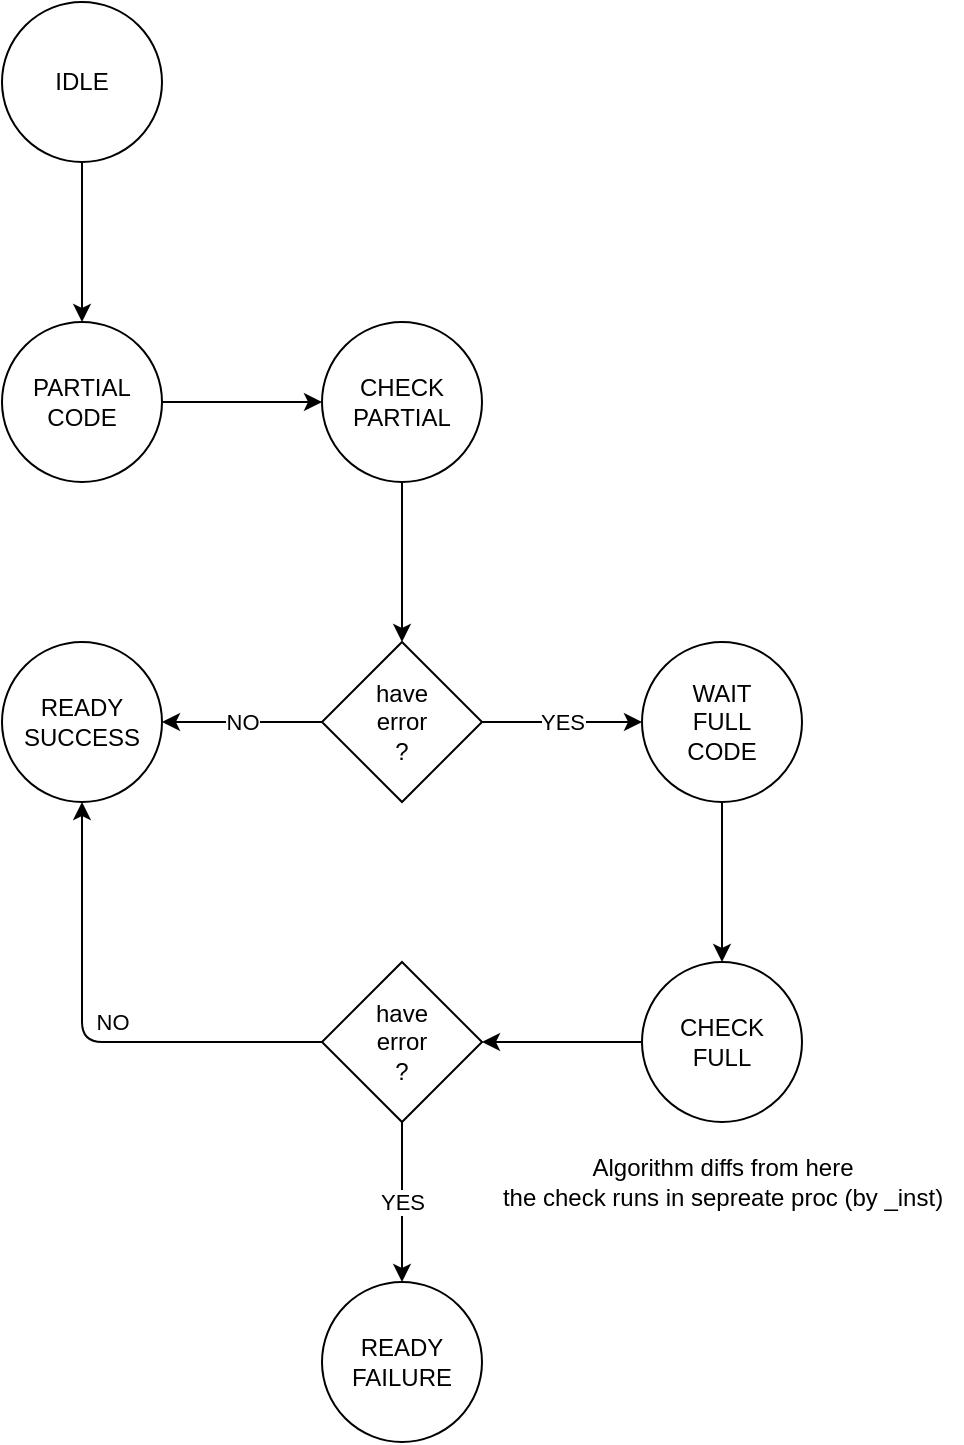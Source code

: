 <mxfile>
    <diagram id="guWvzd5cOYlevnEP717M" name="FSM">
        <mxGraphModel dx="776" dy="274" grid="1" gridSize="10" guides="1" tooltips="1" connect="1" arrows="1" fold="1" page="1" pageScale="1" pageWidth="850" pageHeight="1100" math="0" shadow="0">
            <root>
                <mxCell id="0"/>
                <mxCell id="1" parent="0"/>
                <mxCell id="5" value="" style="edgeStyle=none;html=1;" edge="1" parent="1" source="2" target="4">
                    <mxGeometry relative="1" as="geometry"/>
                </mxCell>
                <mxCell id="2" value="IDLE" style="ellipse;whiteSpace=wrap;html=1;aspect=fixed;" vertex="1" parent="1">
                    <mxGeometry x="225" y="240" width="80" height="80" as="geometry"/>
                </mxCell>
                <mxCell id="9" value="" style="edgeStyle=none;html=1;" edge="1" parent="1" source="4" target="8">
                    <mxGeometry relative="1" as="geometry"/>
                </mxCell>
                <mxCell id="4" value="PARTIAL&lt;br&gt;CODE" style="ellipse;whiteSpace=wrap;html=1;" vertex="1" parent="1">
                    <mxGeometry x="225" y="400" width="80" height="80" as="geometry"/>
                </mxCell>
                <mxCell id="11" value="" style="edgeStyle=none;html=1;" edge="1" parent="1" source="8" target="10">
                    <mxGeometry relative="1" as="geometry"/>
                </mxCell>
                <mxCell id="8" value="CHECK&lt;br&gt;PARTIAL" style="ellipse;whiteSpace=wrap;html=1;" vertex="1" parent="1">
                    <mxGeometry x="385" y="400" width="80" height="80" as="geometry"/>
                </mxCell>
                <mxCell id="14" value="NO" style="edgeStyle=none;html=1;" edge="1" parent="1" source="10" target="13">
                    <mxGeometry relative="1" as="geometry"/>
                </mxCell>
                <mxCell id="16" value="YES" style="edgeStyle=none;html=1;" edge="1" parent="1" source="10" target="15">
                    <mxGeometry relative="1" as="geometry"/>
                </mxCell>
                <mxCell id="10" value="have&lt;br&gt;error&lt;br&gt;?" style="rhombus;whiteSpace=wrap;html=1;" vertex="1" parent="1">
                    <mxGeometry x="385" y="560" width="80" height="80" as="geometry"/>
                </mxCell>
                <mxCell id="13" value="READY&lt;br&gt;SUCCESS" style="ellipse;whiteSpace=wrap;html=1;" vertex="1" parent="1">
                    <mxGeometry x="225" y="560" width="80" height="80" as="geometry"/>
                </mxCell>
                <mxCell id="18" value="" style="edgeStyle=none;html=1;" edge="1" parent="1" source="15" target="17">
                    <mxGeometry relative="1" as="geometry"/>
                </mxCell>
                <mxCell id="15" value="WAIT&lt;br&gt;FULL&lt;br&gt;CODE" style="ellipse;whiteSpace=wrap;html=1;" vertex="1" parent="1">
                    <mxGeometry x="545" y="560" width="80" height="80" as="geometry"/>
                </mxCell>
                <mxCell id="20" value="" style="edgeStyle=none;html=1;" edge="1" parent="1" source="17" target="19">
                    <mxGeometry relative="1" as="geometry"/>
                </mxCell>
                <mxCell id="17" value="CHECK&lt;br&gt;FULL" style="ellipse;whiteSpace=wrap;html=1;" vertex="1" parent="1">
                    <mxGeometry x="545" y="720" width="80" height="80" as="geometry"/>
                </mxCell>
                <mxCell id="23" value="YES" style="edgeStyle=none;html=1;" edge="1" parent="1" source="19" target="22">
                    <mxGeometry relative="1" as="geometry"/>
                </mxCell>
                <mxCell id="24" value="NO" style="edgeStyle=none;html=1;exitX=0;exitY=0.5;exitDx=0;exitDy=0;entryX=0.5;entryY=1;entryDx=0;entryDy=0;" edge="1" parent="1" source="19" target="13">
                    <mxGeometry x="-0.125" y="-10" relative="1" as="geometry">
                        <mxPoint x="260" y="760" as="targetPoint"/>
                        <Array as="points">
                            <mxPoint x="265" y="760"/>
                        </Array>
                        <mxPoint as="offset"/>
                    </mxGeometry>
                </mxCell>
                <mxCell id="19" value="have&lt;br&gt;error&lt;br&gt;?" style="rhombus;whiteSpace=wrap;html=1;" vertex="1" parent="1">
                    <mxGeometry x="385" y="720" width="80" height="80" as="geometry"/>
                </mxCell>
                <mxCell id="22" value="READY&lt;br&gt;FAILURE" style="ellipse;whiteSpace=wrap;html=1;" vertex="1" parent="1">
                    <mxGeometry x="385" y="880" width="80" height="80" as="geometry"/>
                </mxCell>
                <mxCell id="30" value="Algorithm diffs from here&lt;br&gt;the check runs in sepreate proc (by _inst)" style="text;html=1;align=center;verticalAlign=middle;resizable=0;points=[];autosize=1;strokeColor=none;fillColor=none;" vertex="1" parent="1">
                    <mxGeometry x="465" y="810" width="240" height="40" as="geometry"/>
                </mxCell>
            </root>
        </mxGraphModel>
    </diagram>
</mxfile>